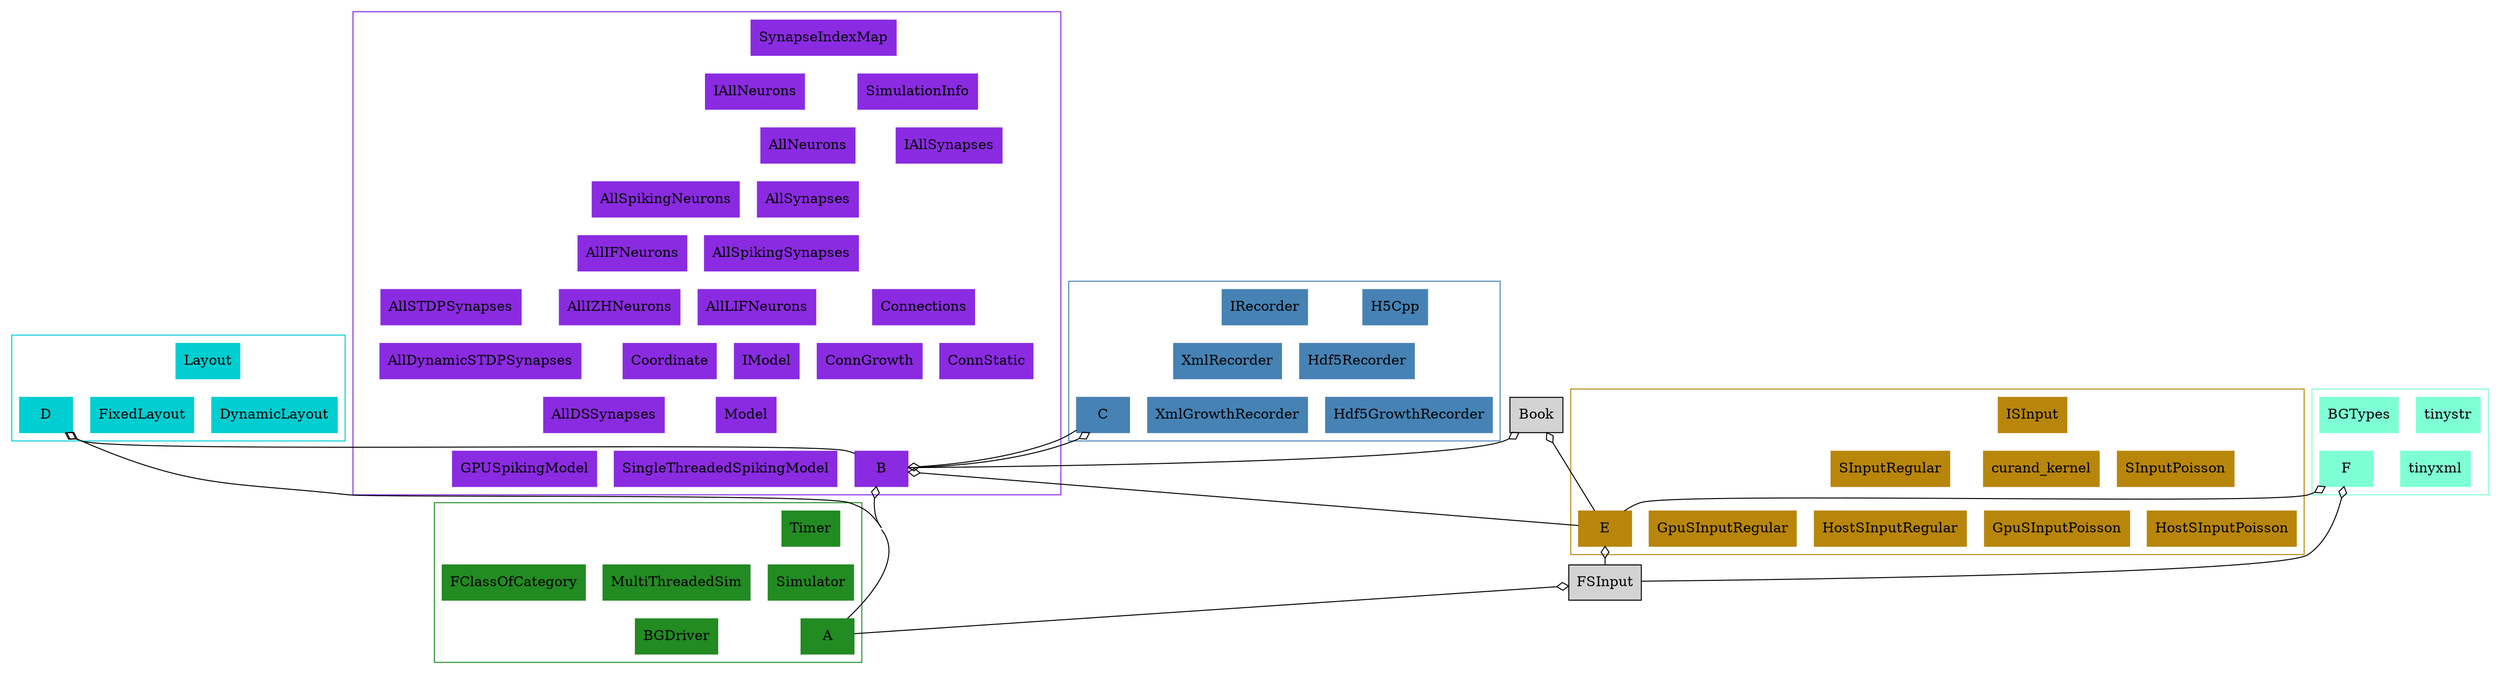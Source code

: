 //BrainGrid Overview
//Written in the Dot language (See Graphviz)

digraph {




	subgraph clusterA {
		node [shape = record];

		color = forestgreen
		BGDriver[label = BGDriver, style = filled, color = forestgreen];
		FClassOfCategory[label = FClassOfCategory, style = filled, color = forestgreen];
		MultiThreadedSim[label = MultiThreadedSim, style = filled, color = forestgreen];
		Simulator[label = Simulator, style = filled, color = forestgreen];
		Timer[label = Timer, style = filled, color = forestgreen];
		A[label = A, style = filled, color = forestgreen];


		//------LAYOUT FOR SUBGRAPH------


		rankdir = BT; // Rank Direction Bottom to Top
		nodesep = 0.98; // Node Separation
		ranksep = 0.98; // Rank Separation


		//INHERITANCE//



		//COMPOSITION//


		BGDriver -> FClassOfCategory [style=invis];
		BGDriver -> MultiThreadedSim [style=invis];
		BGDriver -> Simulator [style=invis];

		Simulator -> Timer [style=invis];
	}//end subgraph A


	subgraph clusterB {
		node [shape = record];

		color = blueviolet
		AllDSSynapses[label = AllDSSynapses, style = filled, color = blueviolet];
		AllDynamicSTDPSynapses[label = AllDynamicSTDPSynapses, style = filled, color = blueviolet];
		AllIFNeurons[label = AllIFNeurons, style = filled, color = blueviolet];
		AllIZHNeurons[label = AllIZHNeurons, style = filled, color = blueviolet];
		AllLIFNeurons[label = AllLIFNeurons, style = filled, color = blueviolet];
		AllNeurons[label = AllNeurons, style = filled, color = blueviolet];
		AllSTDPSynapses[label = AllSTDPSynapses, style = filled, color = blueviolet];
		AllSpikingNeurons[label = AllSpikingNeurons, style = filled, color = blueviolet];
		AllSpikingSynapses[label = AllSpikingSynapses, style = filled, color = blueviolet];
		AllSynapses[label = AllSynapses, style = filled, color = blueviolet];
		ConnGrowth[label = ConnGrowth, style = filled, color = blueviolet];
		ConnStatic[label = ConnStatic, style = filled, color = blueviolet];
		Connections[label = Connections, style = filled, color = blueviolet];
		Coordinate[label = Coordinate, style = filled, color = blueviolet];
		GPUSpikingModel[label = GPUSpikingModel, style = filled, color = blueviolet];
		IAllNeurons[label = IAllNeurons, style = filled, color = blueviolet];
		IAllSynapses[label = IAllSynapses, style = filled, color = blueviolet];
		IModel[label = IModel, style = filled, color = blueviolet];
		Model[label = Model, style = filled, color = blueviolet];
		SimulationInfo[label = SimulationInfo, style = filled, color = blueviolet];
		SingleThreadedSpikingModel[label = SingleThreadedSpikingModel, style = filled, color = blueviolet];
		SynapseIndexMap[label = SynapseIndexMap, style = filled, color = blueviolet];
		B[label = B, style = filled, color = blueviolet];


		//------LAYOUT FOR SUBGRAPH------


		rankdir = BT; // Rank Direction Bottom to Top
		nodesep = 0.98; // Node Separation
		ranksep = 0.98; // Rank Separation


		//INHERITANCE//


		AllDSSynapses -> AllSpikingSynapses [style=invis];

		AllDynamicSTDPSynapses -> AllSTDPSynapses [style=invis];

		AllIFNeurons -> AllSpikingNeurons [style=invis];

		AllIZHNeurons -> AllIFNeurons [style=invis];

		AllLIFNeurons -> AllIFNeurons [style=invis];

		AllNeurons -> IAllNeurons [style=invis];

		AllSTDPSynapses -> AllSpikingSynapses [style=invis];
		AllSTDPSynapses -> IAllNeurons [style=invis];

		AllSpikingNeurons -> AllNeurons [style=invis];

		AllSpikingSynapses -> AllSynapses [style=invis];

		AllSynapses -> IAllSynapses [style=invis];

		ConnGrowth -> Connections [style=invis];
		ConnGrowth -> IAllSynapses [style=invis];
		ConnGrowth -> SimulationInfo [style=invis];

		ConnStatic -> Connections [style=invis];
		ConnStatic -> IAllSynapses [style=invis];
		ConnStatic -> SimulationInfo [style=invis];

		GPUSpikingModel -> AllSpikingNeurons [style=invis];
		GPUSpikingModel -> AllSpikingSynapses [style=invis];
		GPUSpikingModel -> Model [style=invis];

		Model -> IModel [style=invis];

		SingleThreadedSpikingModel -> Model [style=invis];


		//COMPOSITION//


		AllLIFNeurons -> AllSpikingSynapses [style=invis];

		AllNeurons -> SimulationInfo [style=invis];
		AllNeurons -> SynapseIndexMap [style=invis];

		AllSpikingNeurons -> AllSpikingSynapses [style=invis];
		AllSpikingNeurons -> SimulationInfo [style=invis];

		AllSpikingSynapses -> AllSpikingNeurons [style=invis];

		AllSynapses -> AllNeurons [style=invis];
		AllSynapses -> SimulationInfo [style=invis];

		Connections -> AllSpikingNeurons [style=invis];
		Connections -> AllSpikingSynapses [style=invis];
		Connections -> IAllSynapses [style=invis];
		Connections -> SimulationInfo [style=invis];

		IAllNeurons -> SynapseIndexMap [style=invis];

		IAllSynapses -> SimulationInfo [style=invis];
		IAllSynapses -> SynapseIndexMap [style=invis];

		IModel -> Connections [style=invis];
		IModel -> IAllNeurons [style=invis];
		IModel -> IAllSynapses [style=invis];
		IModel -> SimulationInfo [style=invis];

		Model -> ConnGrowth [style=invis];
		Model -> Coordinate [style=invis];
		Model -> SynapseIndexMap [style=invis];

		SingleThreadedSpikingModel -> AllDSSynapses [style=invis];
	}//end subgraph B


	subgraph clusterC {
		node [shape = record];

		color = steelblue
		H5Cpp[label = H5Cpp, style = filled, color = steelblue];
		Hdf5GrowthRecorder[label = Hdf5GrowthRecorder, style = filled, color = steelblue];
		Hdf5Recorder[label = Hdf5Recorder, style = filled, color = steelblue];
		IRecorder[label = IRecorder, style = filled, color = steelblue];
		XmlGrowthRecorder[label = XmlGrowthRecorder, style = filled, color = steelblue];
		XmlRecorder[label = XmlRecorder, style = filled, color = steelblue];
		C[label = C, style = filled, color = steelblue];


		//------LAYOUT FOR SUBGRAPH------


		rankdir = BT; // Rank Direction Bottom to Top
		nodesep = 0.98; // Node Separation
		ranksep = 0.98; // Rank Separation


		//INHERITANCE//


		Hdf5GrowthRecorder -> Hdf5Recorder [style=invis];

		Hdf5Recorder -> IRecorder [style=invis];

		XmlGrowthRecorder -> XmlRecorder [style=invis];

		XmlRecorder -> IRecorder [style=invis];


		//COMPOSITION//


		Hdf5GrowthRecorder -> H5Cpp [style=invis];

		Hdf5Recorder -> H5Cpp [style=invis];
	}//end subgraph C


	subgraph clusterD {
		node [shape = record];

		color = darkturquoise
		DynamicLayout[label = DynamicLayout, style = filled, color = darkturquoise];
		FixedLayout[label = FixedLayout, style = filled, color = darkturquoise];
		Layout[label = Layout, style = filled, color = darkturquoise];
		D[label = D, style = filled, color = darkturquoise];


		//------LAYOUT FOR SUBGRAPH------


		rankdir = BT; // Rank Direction Bottom to Top
		nodesep = 0.98; // Node Separation
		ranksep = 0.98; // Rank Separation


		//INHERITANCE//


		DynamicLayout -> Layout [style=invis];

		FixedLayout -> Layout [style=invis];


		//COMPOSITION//

	}//end subgraph D


	subgraph clusterE {
		node [shape = record];

		color = darkgoldenrod
		GpuSInputPoisson[label = GpuSInputPoisson, style = filled, color = darkgoldenrod];
		GpuSInputRegular[label = GpuSInputRegular, style = filled, color = darkgoldenrod];
		HostSInputPoisson[label = HostSInputPoisson, style = filled, color = darkgoldenrod];
		HostSInputRegular[label = HostSInputRegular, style = filled, color = darkgoldenrod];
		ISInput[label = ISInput, style = filled, color = darkgoldenrod];
		SInputPoisson[label = SInputPoisson, style = filled, color = darkgoldenrod];
		SInputRegular[label = SInputRegular, style = filled, color = darkgoldenrod];
		curand_kernel[label = curand_kernel, style = filled, color = darkgoldenrod];
		E[label = E, style = filled, color = darkgoldenrod];


		//------LAYOUT FOR SUBGRAPH------


		rankdir = BT; // Rank Direction Bottom to Top
		nodesep = 0.98; // Node Separation
		ranksep = 0.98; // Rank Separation


		//INHERITANCE//


		GpuSInputPoisson -> SInputPoisson [style=invis];

		GpuSInputRegular -> SInputRegular [style=invis];

		HostSInputPoisson -> SInputPoisson [style=invis];

		HostSInputRegular -> SInputRegular [style=invis];

		SInputPoisson -> ISInput [style=invis];

		SInputRegular -> ISInput [style=invis];


		//COMPOSITION//


		GpuSInputPoisson -> curand_kernel [style=invis];
	}//end subgraph E


	subgraph clusterF {
		node [shape = record];

		color = aquamarine
		BGTypes[label = BGTypes, style = filled, color = aquamarine];
		tinystr[label = tinystr, style = filled, color = aquamarine];
		tinyxml[label = tinyxml, style = filled, color = aquamarine];
		F[label = F, style = filled, color = aquamarine];


		//------LAYOUT FOR SUBGRAPH------


		rankdir = BT; // Rank Direction Bottom to Top
		nodesep = 0.98; // Node Separation
		ranksep = 0.98; // Rank Separation


		//INHERITANCE//



		//COMPOSITION//


		tinyxml -> BGTypes [style=invis];
		tinyxml -> tinystr [style=invis];
	}//end subgraph F


	subgraph G {
		node [shape = record];

		FSInput[label = FSInput, style = filled];


		//------LAYOUT FOR SUBGRAPH------


		rankdir = BT; // Rank Direction Bottom to Top
		nodesep = 0.98; // Node Separation
		ranksep = 0.98; // Rank Separation


		//INHERITANCE//



		//COMPOSITION//

	}//end subgraph G


	subgraph H {
		node [shape = record];

		Book[label = Book, style = filled];


		//------LAYOUT FOR SUBGRAPH------


		rankdir = BT; // Rank Direction Bottom to Top
		nodesep = 0.98; // Node Separation
		ranksep = 0.98; // Rank Separation


		//INHERITANCE//



		//COMPOSITION//

	}//end subgraph H
//-------LAYOUT OF RELATIONSHIPS BETWEEN SUBGRAPHS------//
rankdir = BT; // Rank Direction Top to Bottom
nodesep = 0.245; // Node Separation
ranksep = 0.245; // Rank Separation
concentrate = true;

B -> C [arrowhead=ediamond];
E -> Book [arrowhead=ediamond];
FSInput -> F [arrowhead=ediamond];
E -> F [arrowhead=ediamond];
A -> FSInput [arrowhead=ediamond];
FSInput -> E [arrowhead=ediamond];
C -> B [arrowhead=ediamond];
B -> Book [arrowhead=ediamond];
E -> B [arrowhead=ediamond];
A -> D [arrowhead=ediamond];
A -> B [arrowhead=ediamond];
B -> D [arrowhead=ediamond];
}//End digraph declaration

